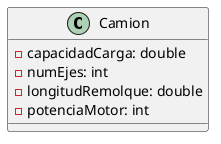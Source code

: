 @startuml

class Camion {
    - capacidadCarga: double
    - numEjes: int
    - longitudRemolque: double
    - potenciaMotor: int
}

@enduml